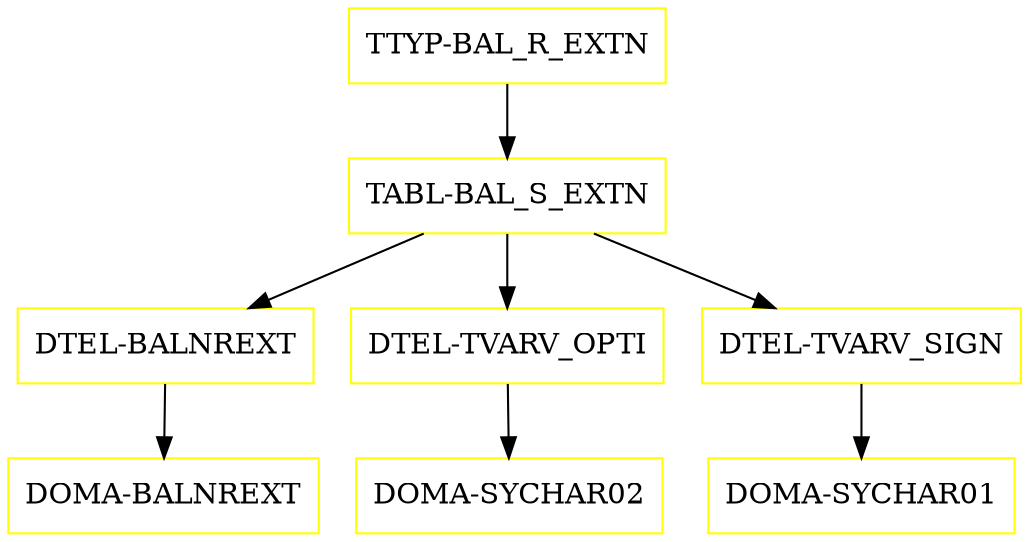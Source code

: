 digraph G {
  "TTYP-BAL_R_EXTN" [shape=box,color=yellow];
  "TABL-BAL_S_EXTN" [shape=box,color=yellow,URL="./TABL_BAL_S_EXTN.html"];
  "DTEL-BALNREXT" [shape=box,color=yellow,URL="./DTEL_BALNREXT.html"];
  "DOMA-BALNREXT" [shape=box,color=yellow,URL="./DOMA_BALNREXT.html"];
  "DTEL-TVARV_OPTI" [shape=box,color=yellow,URL="./DTEL_TVARV_OPTI.html"];
  "DOMA-SYCHAR02" [shape=box,color=yellow,URL="./DOMA_SYCHAR02.html"];
  "DTEL-TVARV_SIGN" [shape=box,color=yellow,URL="./DTEL_TVARV_SIGN.html"];
  "DOMA-SYCHAR01" [shape=box,color=yellow,URL="./DOMA_SYCHAR01.html"];
  "TTYP-BAL_R_EXTN" -> "TABL-BAL_S_EXTN";
  "TABL-BAL_S_EXTN" -> "DTEL-TVARV_SIGN";
  "TABL-BAL_S_EXTN" -> "DTEL-TVARV_OPTI";
  "TABL-BAL_S_EXTN" -> "DTEL-BALNREXT";
  "DTEL-BALNREXT" -> "DOMA-BALNREXT";
  "DTEL-TVARV_OPTI" -> "DOMA-SYCHAR02";
  "DTEL-TVARV_SIGN" -> "DOMA-SYCHAR01";
}
